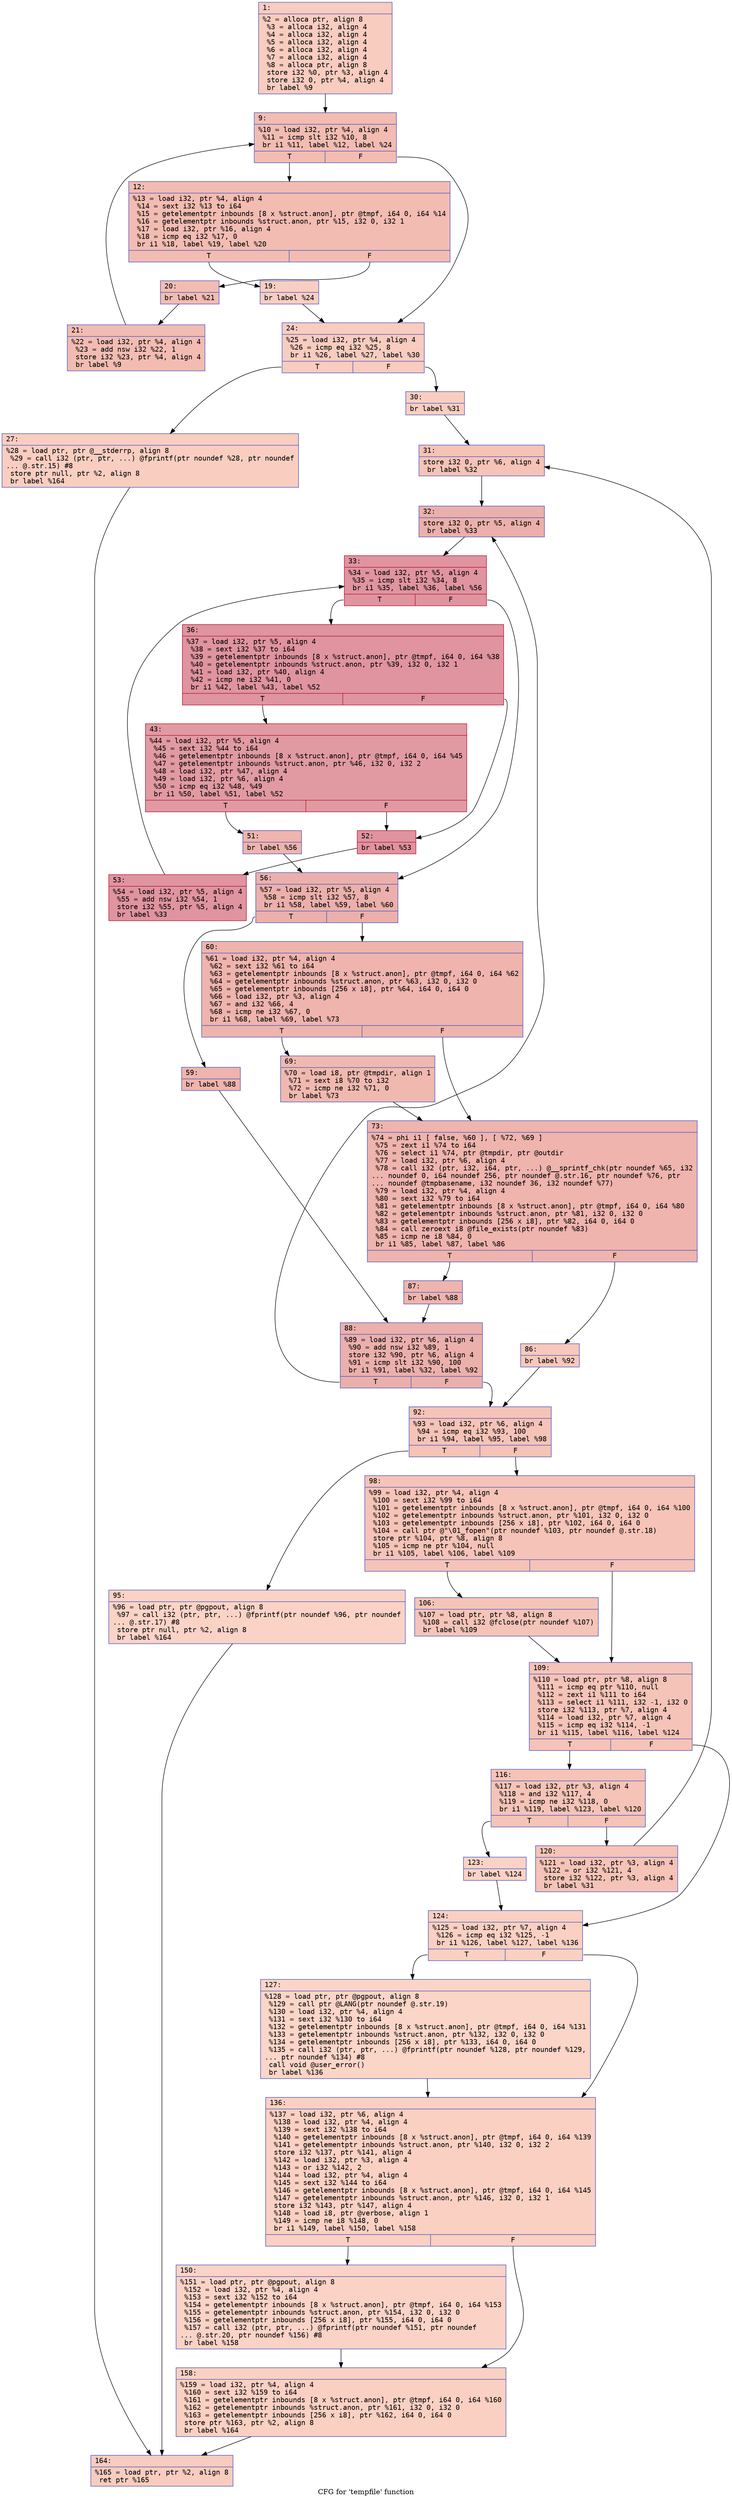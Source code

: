 digraph "CFG for 'tempfile' function" {
	label="CFG for 'tempfile' function";

	Node0x600001973cf0 [shape=record,color="#3d50c3ff", style=filled, fillcolor="#f08b6e70" fontname="Courier",label="{1:\l|  %2 = alloca ptr, align 8\l  %3 = alloca i32, align 4\l  %4 = alloca i32, align 4\l  %5 = alloca i32, align 4\l  %6 = alloca i32, align 4\l  %7 = alloca i32, align 4\l  %8 = alloca ptr, align 8\l  store i32 %0, ptr %3, align 4\l  store i32 0, ptr %4, align 4\l  br label %9\l}"];
	Node0x600001973cf0 -> Node0x600001973d40[tooltip="1 -> 9\nProbability 100.00%" ];
	Node0x600001973d40 [shape=record,color="#3d50c3ff", style=filled, fillcolor="#e1675170" fontname="Courier",label="{9:\l|  %10 = load i32, ptr %4, align 4\l  %11 = icmp slt i32 %10, 8\l  br i1 %11, label %12, label %24\l|{<s0>T|<s1>F}}"];
	Node0x600001973d40:s0 -> Node0x600001973d90[tooltip="9 -> 12\nProbability 96.88%" ];
	Node0x600001973d40:s1 -> Node0x600001973ed0[tooltip="9 -> 24\nProbability 3.12%" ];
	Node0x600001973d90 [shape=record,color="#3d50c3ff", style=filled, fillcolor="#e1675170" fontname="Courier",label="{12:\l|  %13 = load i32, ptr %4, align 4\l  %14 = sext i32 %13 to i64\l  %15 = getelementptr inbounds [8 x %struct.anon], ptr @tmpf, i64 0, i64 %14\l  %16 = getelementptr inbounds %struct.anon, ptr %15, i32 0, i32 1\l  %17 = load i32, ptr %16, align 4\l  %18 = icmp eq i32 %17, 0\l  br i1 %18, label %19, label %20\l|{<s0>T|<s1>F}}"];
	Node0x600001973d90:s0 -> Node0x600001973de0[tooltip="12 -> 19\nProbability 3.12%" ];
	Node0x600001973d90:s1 -> Node0x600001973e30[tooltip="12 -> 20\nProbability 96.88%" ];
	Node0x600001973de0 [shape=record,color="#3d50c3ff", style=filled, fillcolor="#f2907270" fontname="Courier",label="{19:\l|  br label %24\l}"];
	Node0x600001973de0 -> Node0x600001973ed0[tooltip="19 -> 24\nProbability 100.00%" ];
	Node0x600001973e30 [shape=record,color="#3d50c3ff", style=filled, fillcolor="#e1675170" fontname="Courier",label="{20:\l|  br label %21\l}"];
	Node0x600001973e30 -> Node0x600001973e80[tooltip="20 -> 21\nProbability 100.00%" ];
	Node0x600001973e80 [shape=record,color="#3d50c3ff", style=filled, fillcolor="#e1675170" fontname="Courier",label="{21:\l|  %22 = load i32, ptr %4, align 4\l  %23 = add nsw i32 %22, 1\l  store i32 %23, ptr %4, align 4\l  br label %9\l}"];
	Node0x600001973e80 -> Node0x600001973d40[tooltip="21 -> 9\nProbability 100.00%" ];
	Node0x600001973ed0 [shape=record,color="#3d50c3ff", style=filled, fillcolor="#f08b6e70" fontname="Courier",label="{24:\l|  %25 = load i32, ptr %4, align 4\l  %26 = icmp eq i32 %25, 8\l  br i1 %26, label %27, label %30\l|{<s0>T|<s1>F}}"];
	Node0x600001973ed0:s0 -> Node0x600001973f20[tooltip="24 -> 27\nProbability 50.00%" ];
	Node0x600001973ed0:s1 -> Node0x600001973f70[tooltip="24 -> 30\nProbability 50.00%" ];
	Node0x600001973f20 [shape=record,color="#3d50c3ff", style=filled, fillcolor="#f2907270" fontname="Courier",label="{27:\l|  %28 = load ptr, ptr @__stderrp, align 8\l  %29 = call i32 (ptr, ptr, ...) @fprintf(ptr noundef %28, ptr noundef\l... @.str.15) #8\l  store ptr null, ptr %2, align 8\l  br label %164\l}"];
	Node0x600001973f20 -> Node0x60000196c910[tooltip="27 -> 164\nProbability 100.00%" ];
	Node0x600001973f70 [shape=record,color="#3d50c3ff", style=filled, fillcolor="#f2907270" fontname="Courier",label="{30:\l|  br label %31\l}"];
	Node0x600001973f70 -> Node0x60000196c000[tooltip="30 -> 31\nProbability 100.00%" ];
	Node0x60000196c000 [shape=record,color="#3d50c3ff", style=filled, fillcolor="#e8765c70" fontname="Courier",label="{31:\l|  store i32 0, ptr %6, align 4\l  br label %32\l}"];
	Node0x60000196c000 -> Node0x60000196c050[tooltip="31 -> 32\nProbability 100.00%" ];
	Node0x60000196c050 [shape=record,color="#3d50c3ff", style=filled, fillcolor="#d24b4070" fontname="Courier",label="{32:\l|  store i32 0, ptr %5, align 4\l  br label %33\l}"];
	Node0x60000196c050 -> Node0x60000196c0a0[tooltip="32 -> 33\nProbability 100.00%" ];
	Node0x60000196c0a0 [shape=record,color="#b70d28ff", style=filled, fillcolor="#b70d2870" fontname="Courier",label="{33:\l|  %34 = load i32, ptr %5, align 4\l  %35 = icmp slt i32 %34, 8\l  br i1 %35, label %36, label %56\l|{<s0>T|<s1>F}}"];
	Node0x60000196c0a0:s0 -> Node0x60000196c0f0[tooltip="33 -> 36\nProbability 96.88%" ];
	Node0x60000196c0a0:s1 -> Node0x60000196c280[tooltip="33 -> 56\nProbability 3.12%" ];
	Node0x60000196c0f0 [shape=record,color="#b70d28ff", style=filled, fillcolor="#b70d2870" fontname="Courier",label="{36:\l|  %37 = load i32, ptr %5, align 4\l  %38 = sext i32 %37 to i64\l  %39 = getelementptr inbounds [8 x %struct.anon], ptr @tmpf, i64 0, i64 %38\l  %40 = getelementptr inbounds %struct.anon, ptr %39, i32 0, i32 1\l  %41 = load i32, ptr %40, align 4\l  %42 = icmp ne i32 %41, 0\l  br i1 %42, label %43, label %52\l|{<s0>T|<s1>F}}"];
	Node0x60000196c0f0:s0 -> Node0x60000196c140[tooltip="36 -> 43\nProbability 62.50%" ];
	Node0x60000196c0f0:s1 -> Node0x60000196c1e0[tooltip="36 -> 52\nProbability 37.50%" ];
	Node0x60000196c140 [shape=record,color="#b70d28ff", style=filled, fillcolor="#bb1b2c70" fontname="Courier",label="{43:\l|  %44 = load i32, ptr %5, align 4\l  %45 = sext i32 %44 to i64\l  %46 = getelementptr inbounds [8 x %struct.anon], ptr @tmpf, i64 0, i64 %45\l  %47 = getelementptr inbounds %struct.anon, ptr %46, i32 0, i32 2\l  %48 = load i32, ptr %47, align 4\l  %49 = load i32, ptr %6, align 4\l  %50 = icmp eq i32 %48, %49\l  br i1 %50, label %51, label %52\l|{<s0>T|<s1>F}}"];
	Node0x60000196c140:s0 -> Node0x60000196c190[tooltip="43 -> 51\nProbability 3.12%" ];
	Node0x60000196c140:s1 -> Node0x60000196c1e0[tooltip="43 -> 52\nProbability 96.88%" ];
	Node0x60000196c190 [shape=record,color="#3d50c3ff", style=filled, fillcolor="#d8564670" fontname="Courier",label="{51:\l|  br label %56\l}"];
	Node0x60000196c190 -> Node0x60000196c280[tooltip="51 -> 56\nProbability 100.00%" ];
	Node0x60000196c1e0 [shape=record,color="#b70d28ff", style=filled, fillcolor="#b70d2870" fontname="Courier",label="{52:\l|  br label %53\l}"];
	Node0x60000196c1e0 -> Node0x60000196c230[tooltip="52 -> 53\nProbability 100.00%" ];
	Node0x60000196c230 [shape=record,color="#b70d28ff", style=filled, fillcolor="#b70d2870" fontname="Courier",label="{53:\l|  %54 = load i32, ptr %5, align 4\l  %55 = add nsw i32 %54, 1\l  store i32 %55, ptr %5, align 4\l  br label %33\l}"];
	Node0x60000196c230 -> Node0x60000196c0a0[tooltip="53 -> 33\nProbability 100.00%" ];
	Node0x60000196c280 [shape=record,color="#3d50c3ff", style=filled, fillcolor="#d24b4070" fontname="Courier",label="{56:\l|  %57 = load i32, ptr %5, align 4\l  %58 = icmp slt i32 %57, 8\l  br i1 %58, label %59, label %60\l|{<s0>T|<s1>F}}"];
	Node0x60000196c280:s0 -> Node0x60000196c2d0[tooltip="56 -> 59\nProbability 50.00%" ];
	Node0x60000196c280:s1 -> Node0x60000196c320[tooltip="56 -> 60\nProbability 50.00%" ];
	Node0x60000196c2d0 [shape=record,color="#3d50c3ff", style=filled, fillcolor="#d8564670" fontname="Courier",label="{59:\l|  br label %88\l}"];
	Node0x60000196c2d0 -> Node0x60000196c4b0[tooltip="59 -> 88\nProbability 100.00%" ];
	Node0x60000196c320 [shape=record,color="#3d50c3ff", style=filled, fillcolor="#d8564670" fontname="Courier",label="{60:\l|  %61 = load i32, ptr %4, align 4\l  %62 = sext i32 %61 to i64\l  %63 = getelementptr inbounds [8 x %struct.anon], ptr @tmpf, i64 0, i64 %62\l  %64 = getelementptr inbounds %struct.anon, ptr %63, i32 0, i32 0\l  %65 = getelementptr inbounds [256 x i8], ptr %64, i64 0, i64 0\l  %66 = load i32, ptr %3, align 4\l  %67 = and i32 %66, 4\l  %68 = icmp ne i32 %67, 0\l  br i1 %68, label %69, label %73\l|{<s0>T|<s1>F}}"];
	Node0x60000196c320:s0 -> Node0x60000196c370[tooltip="60 -> 69\nProbability 50.00%" ];
	Node0x60000196c320:s1 -> Node0x60000196c3c0[tooltip="60 -> 73\nProbability 50.00%" ];
	Node0x60000196c370 [shape=record,color="#3d50c3ff", style=filled, fillcolor="#de614d70" fontname="Courier",label="{69:\l|  %70 = load i8, ptr @tmpdir, align 1\l  %71 = sext i8 %70 to i32\l  %72 = icmp ne i32 %71, 0\l  br label %73\l}"];
	Node0x60000196c370 -> Node0x60000196c3c0[tooltip="69 -> 73\nProbability 100.00%" ];
	Node0x60000196c3c0 [shape=record,color="#3d50c3ff", style=filled, fillcolor="#d8564670" fontname="Courier",label="{73:\l|  %74 = phi i1 [ false, %60 ], [ %72, %69 ]\l  %75 = zext i1 %74 to i64\l  %76 = select i1 %74, ptr @tmpdir, ptr @outdir\l  %77 = load i32, ptr %6, align 4\l  %78 = call i32 (ptr, i32, i64, ptr, ...) @__sprintf_chk(ptr noundef %65, i32\l... noundef 0, i64 noundef 256, ptr noundef @.str.16, ptr noundef %76, ptr\l... noundef @tmpbasename, i32 noundef 36, i32 noundef %77)\l  %79 = load i32, ptr %4, align 4\l  %80 = sext i32 %79 to i64\l  %81 = getelementptr inbounds [8 x %struct.anon], ptr @tmpf, i64 0, i64 %80\l  %82 = getelementptr inbounds %struct.anon, ptr %81, i32 0, i32 0\l  %83 = getelementptr inbounds [256 x i8], ptr %82, i64 0, i64 0\l  %84 = call zeroext i8 @file_exists(ptr noundef %83)\l  %85 = icmp ne i8 %84, 0\l  br i1 %85, label %87, label %86\l|{<s0>T|<s1>F}}"];
	Node0x60000196c3c0:s0 -> Node0x60000196c460[tooltip="73 -> 87\nProbability 96.88%" ];
	Node0x60000196c3c0:s1 -> Node0x60000196c410[tooltip="73 -> 86\nProbability 3.12%" ];
	Node0x60000196c410 [shape=record,color="#3d50c3ff", style=filled, fillcolor="#ed836670" fontname="Courier",label="{86:\l|  br label %92\l}"];
	Node0x60000196c410 -> Node0x60000196c500[tooltip="86 -> 92\nProbability 100.00%" ];
	Node0x60000196c460 [shape=record,color="#3d50c3ff", style=filled, fillcolor="#d8564670" fontname="Courier",label="{87:\l|  br label %88\l}"];
	Node0x60000196c460 -> Node0x60000196c4b0[tooltip="87 -> 88\nProbability 100.00%" ];
	Node0x60000196c4b0 [shape=record,color="#3d50c3ff", style=filled, fillcolor="#d24b4070" fontname="Courier",label="{88:\l|  %89 = load i32, ptr %6, align 4\l  %90 = add nsw i32 %89, 1\l  store i32 %90, ptr %6, align 4\l  %91 = icmp slt i32 %90, 100\l  br i1 %91, label %32, label %92\l|{<s0>T|<s1>F}}"];
	Node0x60000196c4b0:s0 -> Node0x60000196c050[tooltip="88 -> 32\nProbability 96.88%" ];
	Node0x60000196c4b0:s1 -> Node0x60000196c500[tooltip="88 -> 92\nProbability 3.12%" ];
	Node0x60000196c500 [shape=record,color="#3d50c3ff", style=filled, fillcolor="#e8765c70" fontname="Courier",label="{92:\l|  %93 = load i32, ptr %6, align 4\l  %94 = icmp eq i32 %93, 100\l  br i1 %94, label %95, label %98\l|{<s0>T|<s1>F}}"];
	Node0x60000196c500:s0 -> Node0x60000196c550[tooltip="92 -> 95\nProbability 3.12%" ];
	Node0x60000196c500:s1 -> Node0x60000196c5a0[tooltip="92 -> 98\nProbability 96.88%" ];
	Node0x60000196c550 [shape=record,color="#3d50c3ff", style=filled, fillcolor="#f59c7d70" fontname="Courier",label="{95:\l|  %96 = load ptr, ptr @pgpout, align 8\l  %97 = call i32 (ptr, ptr, ...) @fprintf(ptr noundef %96, ptr noundef\l... @.str.17) #8\l  store ptr null, ptr %2, align 8\l  br label %164\l}"];
	Node0x60000196c550 -> Node0x60000196c910[tooltip="95 -> 164\nProbability 100.00%" ];
	Node0x60000196c5a0 [shape=record,color="#3d50c3ff", style=filled, fillcolor="#e8765c70" fontname="Courier",label="{98:\l|  %99 = load i32, ptr %4, align 4\l  %100 = sext i32 %99 to i64\l  %101 = getelementptr inbounds [8 x %struct.anon], ptr @tmpf, i64 0, i64 %100\l  %102 = getelementptr inbounds %struct.anon, ptr %101, i32 0, i32 0\l  %103 = getelementptr inbounds [256 x i8], ptr %102, i64 0, i64 0\l  %104 = call ptr @\"\\01_fopen\"(ptr noundef %103, ptr noundef @.str.18)\l  store ptr %104, ptr %8, align 8\l  %105 = icmp ne ptr %104, null\l  br i1 %105, label %106, label %109\l|{<s0>T|<s1>F}}"];
	Node0x60000196c5a0:s0 -> Node0x60000196c5f0[tooltip="98 -> 106\nProbability 62.50%" ];
	Node0x60000196c5a0:s1 -> Node0x60000196c640[tooltip="98 -> 109\nProbability 37.50%" ];
	Node0x60000196c5f0 [shape=record,color="#3d50c3ff", style=filled, fillcolor="#e97a5f70" fontname="Courier",label="{106:\l|  %107 = load ptr, ptr %8, align 8\l  %108 = call i32 @fclose(ptr noundef %107)\l  br label %109\l}"];
	Node0x60000196c5f0 -> Node0x60000196c640[tooltip="106 -> 109\nProbability 100.00%" ];
	Node0x60000196c640 [shape=record,color="#3d50c3ff", style=filled, fillcolor="#e8765c70" fontname="Courier",label="{109:\l|  %110 = load ptr, ptr %8, align 8\l  %111 = icmp eq ptr %110, null\l  %112 = zext i1 %111 to i64\l  %113 = select i1 %111, i32 -1, i32 0\l  store i32 %113, ptr %7, align 4\l  %114 = load i32, ptr %7, align 4\l  %115 = icmp eq i32 %114, -1\l  br i1 %115, label %116, label %124\l|{<s0>T|<s1>F}}"];
	Node0x60000196c640:s0 -> Node0x60000196c690[tooltip="109 -> 116\nProbability 96.88%" ];
	Node0x60000196c640:s1 -> Node0x60000196c780[tooltip="109 -> 124\nProbability 3.12%" ];
	Node0x60000196c690 [shape=record,color="#3d50c3ff", style=filled, fillcolor="#e8765c70" fontname="Courier",label="{116:\l|  %117 = load i32, ptr %3, align 4\l  %118 = and i32 %117, 4\l  %119 = icmp ne i32 %118, 0\l  br i1 %119, label %123, label %120\l|{<s0>T|<s1>F}}"];
	Node0x60000196c690:s0 -> Node0x60000196c730[tooltip="116 -> 123\nProbability 3.12%" ];
	Node0x60000196c690:s1 -> Node0x60000196c6e0[tooltip="116 -> 120\nProbability 96.88%" ];
	Node0x60000196c6e0 [shape=record,color="#3d50c3ff", style=filled, fillcolor="#e8765c70" fontname="Courier",label="{120:\l|  %121 = load i32, ptr %3, align 4\l  %122 = or i32 %121, 4\l  store i32 %122, ptr %3, align 4\l  br label %31\l}"];
	Node0x60000196c6e0 -> Node0x60000196c000[tooltip="120 -> 31\nProbability 100.00%" ];
	Node0x60000196c730 [shape=record,color="#3d50c3ff", style=filled, fillcolor="#f59c7d70" fontname="Courier",label="{123:\l|  br label %124\l}"];
	Node0x60000196c730 -> Node0x60000196c780[tooltip="123 -> 124\nProbability 100.00%" ];
	Node0x60000196c780 [shape=record,color="#3d50c3ff", style=filled, fillcolor="#f3947570" fontname="Courier",label="{124:\l|  %125 = load i32, ptr %7, align 4\l  %126 = icmp eq i32 %125, -1\l  br i1 %126, label %127, label %136\l|{<s0>T|<s1>F}}"];
	Node0x60000196c780:s0 -> Node0x60000196c7d0[tooltip="124 -> 127\nProbability 37.50%" ];
	Node0x60000196c780:s1 -> Node0x60000196c820[tooltip="124 -> 136\nProbability 62.50%" ];
	Node0x60000196c7d0 [shape=record,color="#3d50c3ff", style=filled, fillcolor="#f5a08170" fontname="Courier",label="{127:\l|  %128 = load ptr, ptr @pgpout, align 8\l  %129 = call ptr @LANG(ptr noundef @.str.19)\l  %130 = load i32, ptr %4, align 4\l  %131 = sext i32 %130 to i64\l  %132 = getelementptr inbounds [8 x %struct.anon], ptr @tmpf, i64 0, i64 %131\l  %133 = getelementptr inbounds %struct.anon, ptr %132, i32 0, i32 0\l  %134 = getelementptr inbounds [256 x i8], ptr %133, i64 0, i64 0\l  %135 = call i32 (ptr, ptr, ...) @fprintf(ptr noundef %128, ptr noundef %129,\l... ptr noundef %134) #8\l  call void @user_error()\l  br label %136\l}"];
	Node0x60000196c7d0 -> Node0x60000196c820[tooltip="127 -> 136\nProbability 100.00%" ];
	Node0x60000196c820 [shape=record,color="#3d50c3ff", style=filled, fillcolor="#f3947570" fontname="Courier",label="{136:\l|  %137 = load i32, ptr %6, align 4\l  %138 = load i32, ptr %4, align 4\l  %139 = sext i32 %138 to i64\l  %140 = getelementptr inbounds [8 x %struct.anon], ptr @tmpf, i64 0, i64 %139\l  %141 = getelementptr inbounds %struct.anon, ptr %140, i32 0, i32 2\l  store i32 %137, ptr %141, align 4\l  %142 = load i32, ptr %3, align 4\l  %143 = or i32 %142, 2\l  %144 = load i32, ptr %4, align 4\l  %145 = sext i32 %144 to i64\l  %146 = getelementptr inbounds [8 x %struct.anon], ptr @tmpf, i64 0, i64 %145\l  %147 = getelementptr inbounds %struct.anon, ptr %146, i32 0, i32 1\l  store i32 %143, ptr %147, align 4\l  %148 = load i8, ptr @verbose, align 1\l  %149 = icmp ne i8 %148, 0\l  br i1 %149, label %150, label %158\l|{<s0>T|<s1>F}}"];
	Node0x60000196c820:s0 -> Node0x60000196c870[tooltip="136 -> 150\nProbability 62.50%" ];
	Node0x60000196c820:s1 -> Node0x60000196c8c0[tooltip="136 -> 158\nProbability 37.50%" ];
	Node0x60000196c870 [shape=record,color="#3d50c3ff", style=filled, fillcolor="#f59c7d70" fontname="Courier",label="{150:\l|  %151 = load ptr, ptr @pgpout, align 8\l  %152 = load i32, ptr %4, align 4\l  %153 = sext i32 %152 to i64\l  %154 = getelementptr inbounds [8 x %struct.anon], ptr @tmpf, i64 0, i64 %153\l  %155 = getelementptr inbounds %struct.anon, ptr %154, i32 0, i32 0\l  %156 = getelementptr inbounds [256 x i8], ptr %155, i64 0, i64 0\l  %157 = call i32 (ptr, ptr, ...) @fprintf(ptr noundef %151, ptr noundef\l... @.str.20, ptr noundef %156) #8\l  br label %158\l}"];
	Node0x60000196c870 -> Node0x60000196c8c0[tooltip="150 -> 158\nProbability 100.00%" ];
	Node0x60000196c8c0 [shape=record,color="#3d50c3ff", style=filled, fillcolor="#f3947570" fontname="Courier",label="{158:\l|  %159 = load i32, ptr %4, align 4\l  %160 = sext i32 %159 to i64\l  %161 = getelementptr inbounds [8 x %struct.anon], ptr @tmpf, i64 0, i64 %160\l  %162 = getelementptr inbounds %struct.anon, ptr %161, i32 0, i32 0\l  %163 = getelementptr inbounds [256 x i8], ptr %162, i64 0, i64 0\l  store ptr %163, ptr %2, align 8\l  br label %164\l}"];
	Node0x60000196c8c0 -> Node0x60000196c910[tooltip="158 -> 164\nProbability 100.00%" ];
	Node0x60000196c910 [shape=record,color="#3d50c3ff", style=filled, fillcolor="#f08b6e70" fontname="Courier",label="{164:\l|  %165 = load ptr, ptr %2, align 8\l  ret ptr %165\l}"];
}
